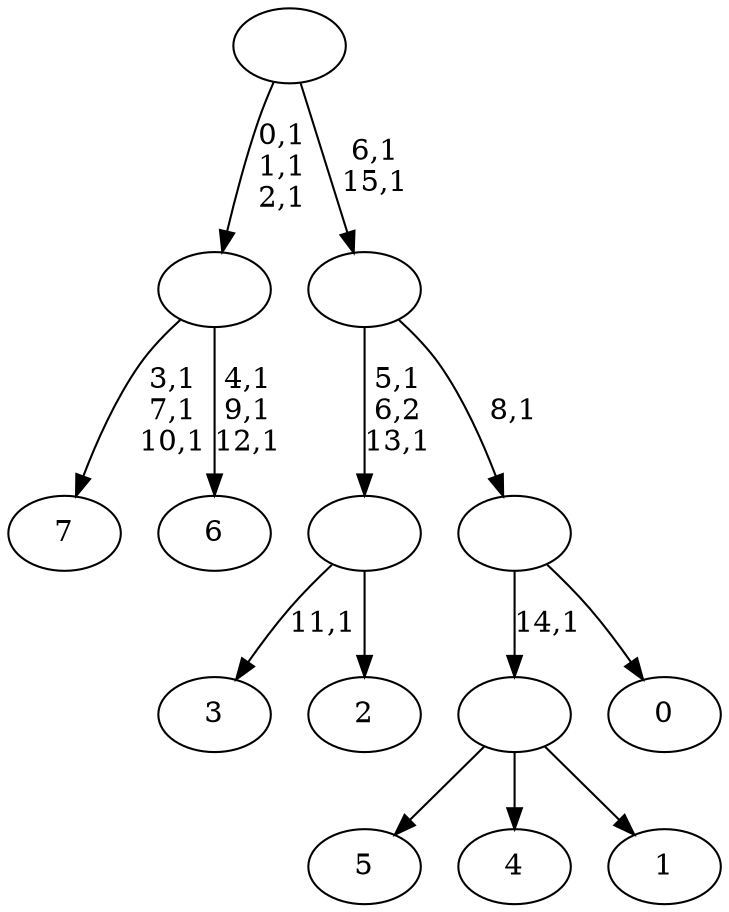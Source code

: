 digraph T {
	24 [label="7"]
	20 [label="6"]
	16 [label=""]
	13 [label="5"]
	12 [label="4"]
	11 [label="3"]
	9 [label="2"]
	8 [label=""]
	6 [label="1"]
	5 [label=""]
	4 [label="0"]
	3 [label=""]
	2 [label=""]
	0 [label=""]
	16 -> 20 [label="4,1\n9,1\n12,1"]
	16 -> 24 [label="3,1\n7,1\n10,1"]
	8 -> 11 [label="11,1"]
	8 -> 9 [label=""]
	5 -> 13 [label=""]
	5 -> 12 [label=""]
	5 -> 6 [label=""]
	3 -> 5 [label="14,1"]
	3 -> 4 [label=""]
	2 -> 8 [label="5,1\n6,2\n13,1"]
	2 -> 3 [label="8,1"]
	0 -> 2 [label="6,1\n15,1"]
	0 -> 16 [label="0,1\n1,1\n2,1"]
}
